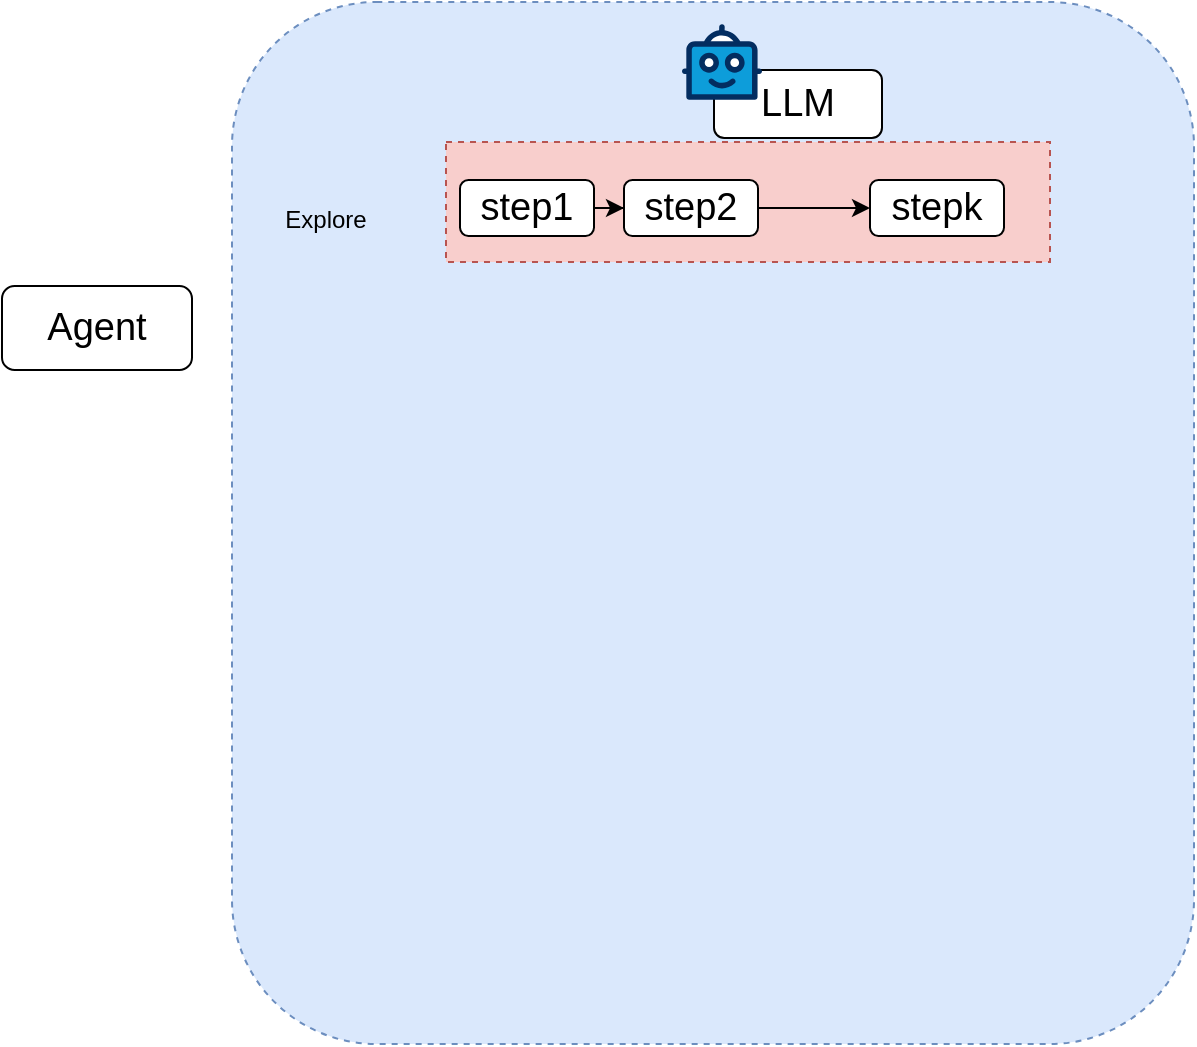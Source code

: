 <mxfile version="28.2.1">
  <diagram name="第 1 页" id="-67-8i8DmLZlF9Vm9H63">
    <mxGraphModel dx="261" dy="159" grid="0" gridSize="10" guides="1" tooltips="1" connect="1" arrows="1" fold="1" page="1" pageScale="1" pageWidth="4681" pageHeight="3300" math="0" shadow="0">
      <root>
        <mxCell id="0" />
        <mxCell id="1" parent="0" />
        <mxCell id="YKDILyGexd_aIcYHHave-9" value="" style="rounded=1;whiteSpace=wrap;html=1;fillColor=#dae8fc;strokeColor=#6c8ebf;dashed=1;" vertex="1" parent="1">
          <mxGeometry x="207" y="131" width="481" height="521" as="geometry" />
        </mxCell>
        <mxCell id="YKDILyGexd_aIcYHHave-10" value="" style="rounded=0;whiteSpace=wrap;html=1;fillColor=#f8cecc;strokeColor=#b85450;dashed=1;" vertex="1" parent="1">
          <mxGeometry x="314" y="201" width="302" height="60" as="geometry" />
        </mxCell>
        <mxCell id="YKDILyGexd_aIcYHHave-4" value="&lt;font style=&quot;font-size: 19px;&quot;&gt;LLM&lt;/font&gt;" style="rounded=1;whiteSpace=wrap;html=1;" vertex="1" parent="1">
          <mxGeometry x="448" y="165" width="84" height="34" as="geometry" />
        </mxCell>
        <mxCell id="YKDILyGexd_aIcYHHave-1" value="&lt;font style=&quot;font-size: 19px;&quot;&gt;Agent&lt;/font&gt;" style="rounded=1;whiteSpace=wrap;html=1;" vertex="1" parent="1">
          <mxGeometry x="92" y="273" width="95" height="42" as="geometry" />
        </mxCell>
        <mxCell id="YKDILyGexd_aIcYHHave-3" value="" style="verticalLabelPosition=bottom;aspect=fixed;html=1;shape=mxgraph.salesforce.bots;fillColorStyles=fillColor2,fillColor3,fillColor4;fillColor2=#032d60;fillColor3=#0d9dda;fillColor4=#ffffff;fillColor=none;strokeColor=none;" vertex="1" parent="1">
          <mxGeometry x="432" y="142" width="40" height="38" as="geometry" />
        </mxCell>
        <mxCell id="YKDILyGexd_aIcYHHave-8" value="Explore" style="text;html=1;align=center;verticalAlign=middle;whiteSpace=wrap;rounded=0;" vertex="1" parent="1">
          <mxGeometry x="224" y="225" width="60" height="30" as="geometry" />
        </mxCell>
        <mxCell id="YKDILyGexd_aIcYHHave-19" style="edgeStyle=orthogonalEdgeStyle;rounded=0;orthogonalLoop=1;jettySize=auto;html=1;entryX=0;entryY=0.5;entryDx=0;entryDy=0;" edge="1" parent="1" source="YKDILyGexd_aIcYHHave-11" target="YKDILyGexd_aIcYHHave-17">
          <mxGeometry relative="1" as="geometry" />
        </mxCell>
        <mxCell id="YKDILyGexd_aIcYHHave-11" value="&lt;font style=&quot;font-size: 19px;&quot;&gt;step1&lt;/font&gt;" style="rounded=1;whiteSpace=wrap;html=1;" vertex="1" parent="1">
          <mxGeometry x="321" y="220" width="67" height="28" as="geometry" />
        </mxCell>
        <mxCell id="YKDILyGexd_aIcYHHave-20" style="edgeStyle=orthogonalEdgeStyle;rounded=0;orthogonalLoop=1;jettySize=auto;html=1;entryX=0;entryY=0.5;entryDx=0;entryDy=0;" edge="1" parent="1" source="YKDILyGexd_aIcYHHave-17" target="YKDILyGexd_aIcYHHave-18">
          <mxGeometry relative="1" as="geometry" />
        </mxCell>
        <mxCell id="YKDILyGexd_aIcYHHave-17" value="&lt;font style=&quot;font-size: 19px;&quot;&gt;step2&lt;/font&gt;" style="rounded=1;whiteSpace=wrap;html=1;" vertex="1" parent="1">
          <mxGeometry x="403" y="220" width="67" height="28" as="geometry" />
        </mxCell>
        <mxCell id="YKDILyGexd_aIcYHHave-18" value="&lt;font style=&quot;font-size: 19px;&quot;&gt;stepk&lt;/font&gt;" style="rounded=1;whiteSpace=wrap;html=1;" vertex="1" parent="1">
          <mxGeometry x="526" y="220" width="67" height="28" as="geometry" />
        </mxCell>
      </root>
    </mxGraphModel>
  </diagram>
</mxfile>

